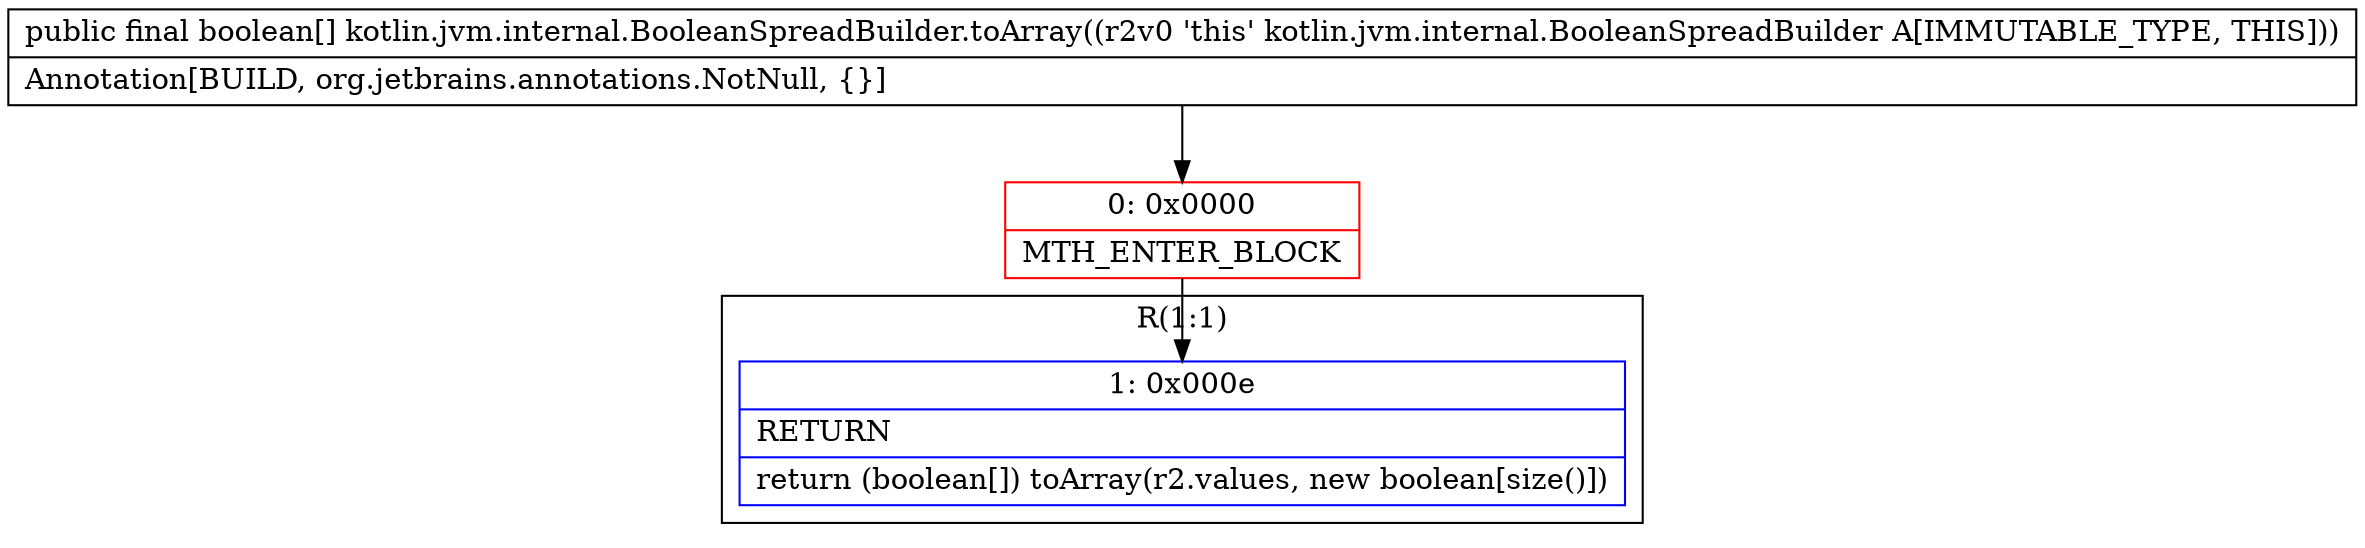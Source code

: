 digraph "CFG forkotlin.jvm.internal.BooleanSpreadBuilder.toArray()[Z" {
subgraph cluster_Region_1901017290 {
label = "R(1:1)";
node [shape=record,color=blue];
Node_1 [shape=record,label="{1\:\ 0x000e|RETURN\l|return (boolean[]) toArray(r2.values, new boolean[size()])\l}"];
}
Node_0 [shape=record,color=red,label="{0\:\ 0x0000|MTH_ENTER_BLOCK\l}"];
MethodNode[shape=record,label="{public final boolean[] kotlin.jvm.internal.BooleanSpreadBuilder.toArray((r2v0 'this' kotlin.jvm.internal.BooleanSpreadBuilder A[IMMUTABLE_TYPE, THIS]))  | Annotation[BUILD, org.jetbrains.annotations.NotNull, \{\}]\l}"];
MethodNode -> Node_0;
Node_0 -> Node_1;
}

